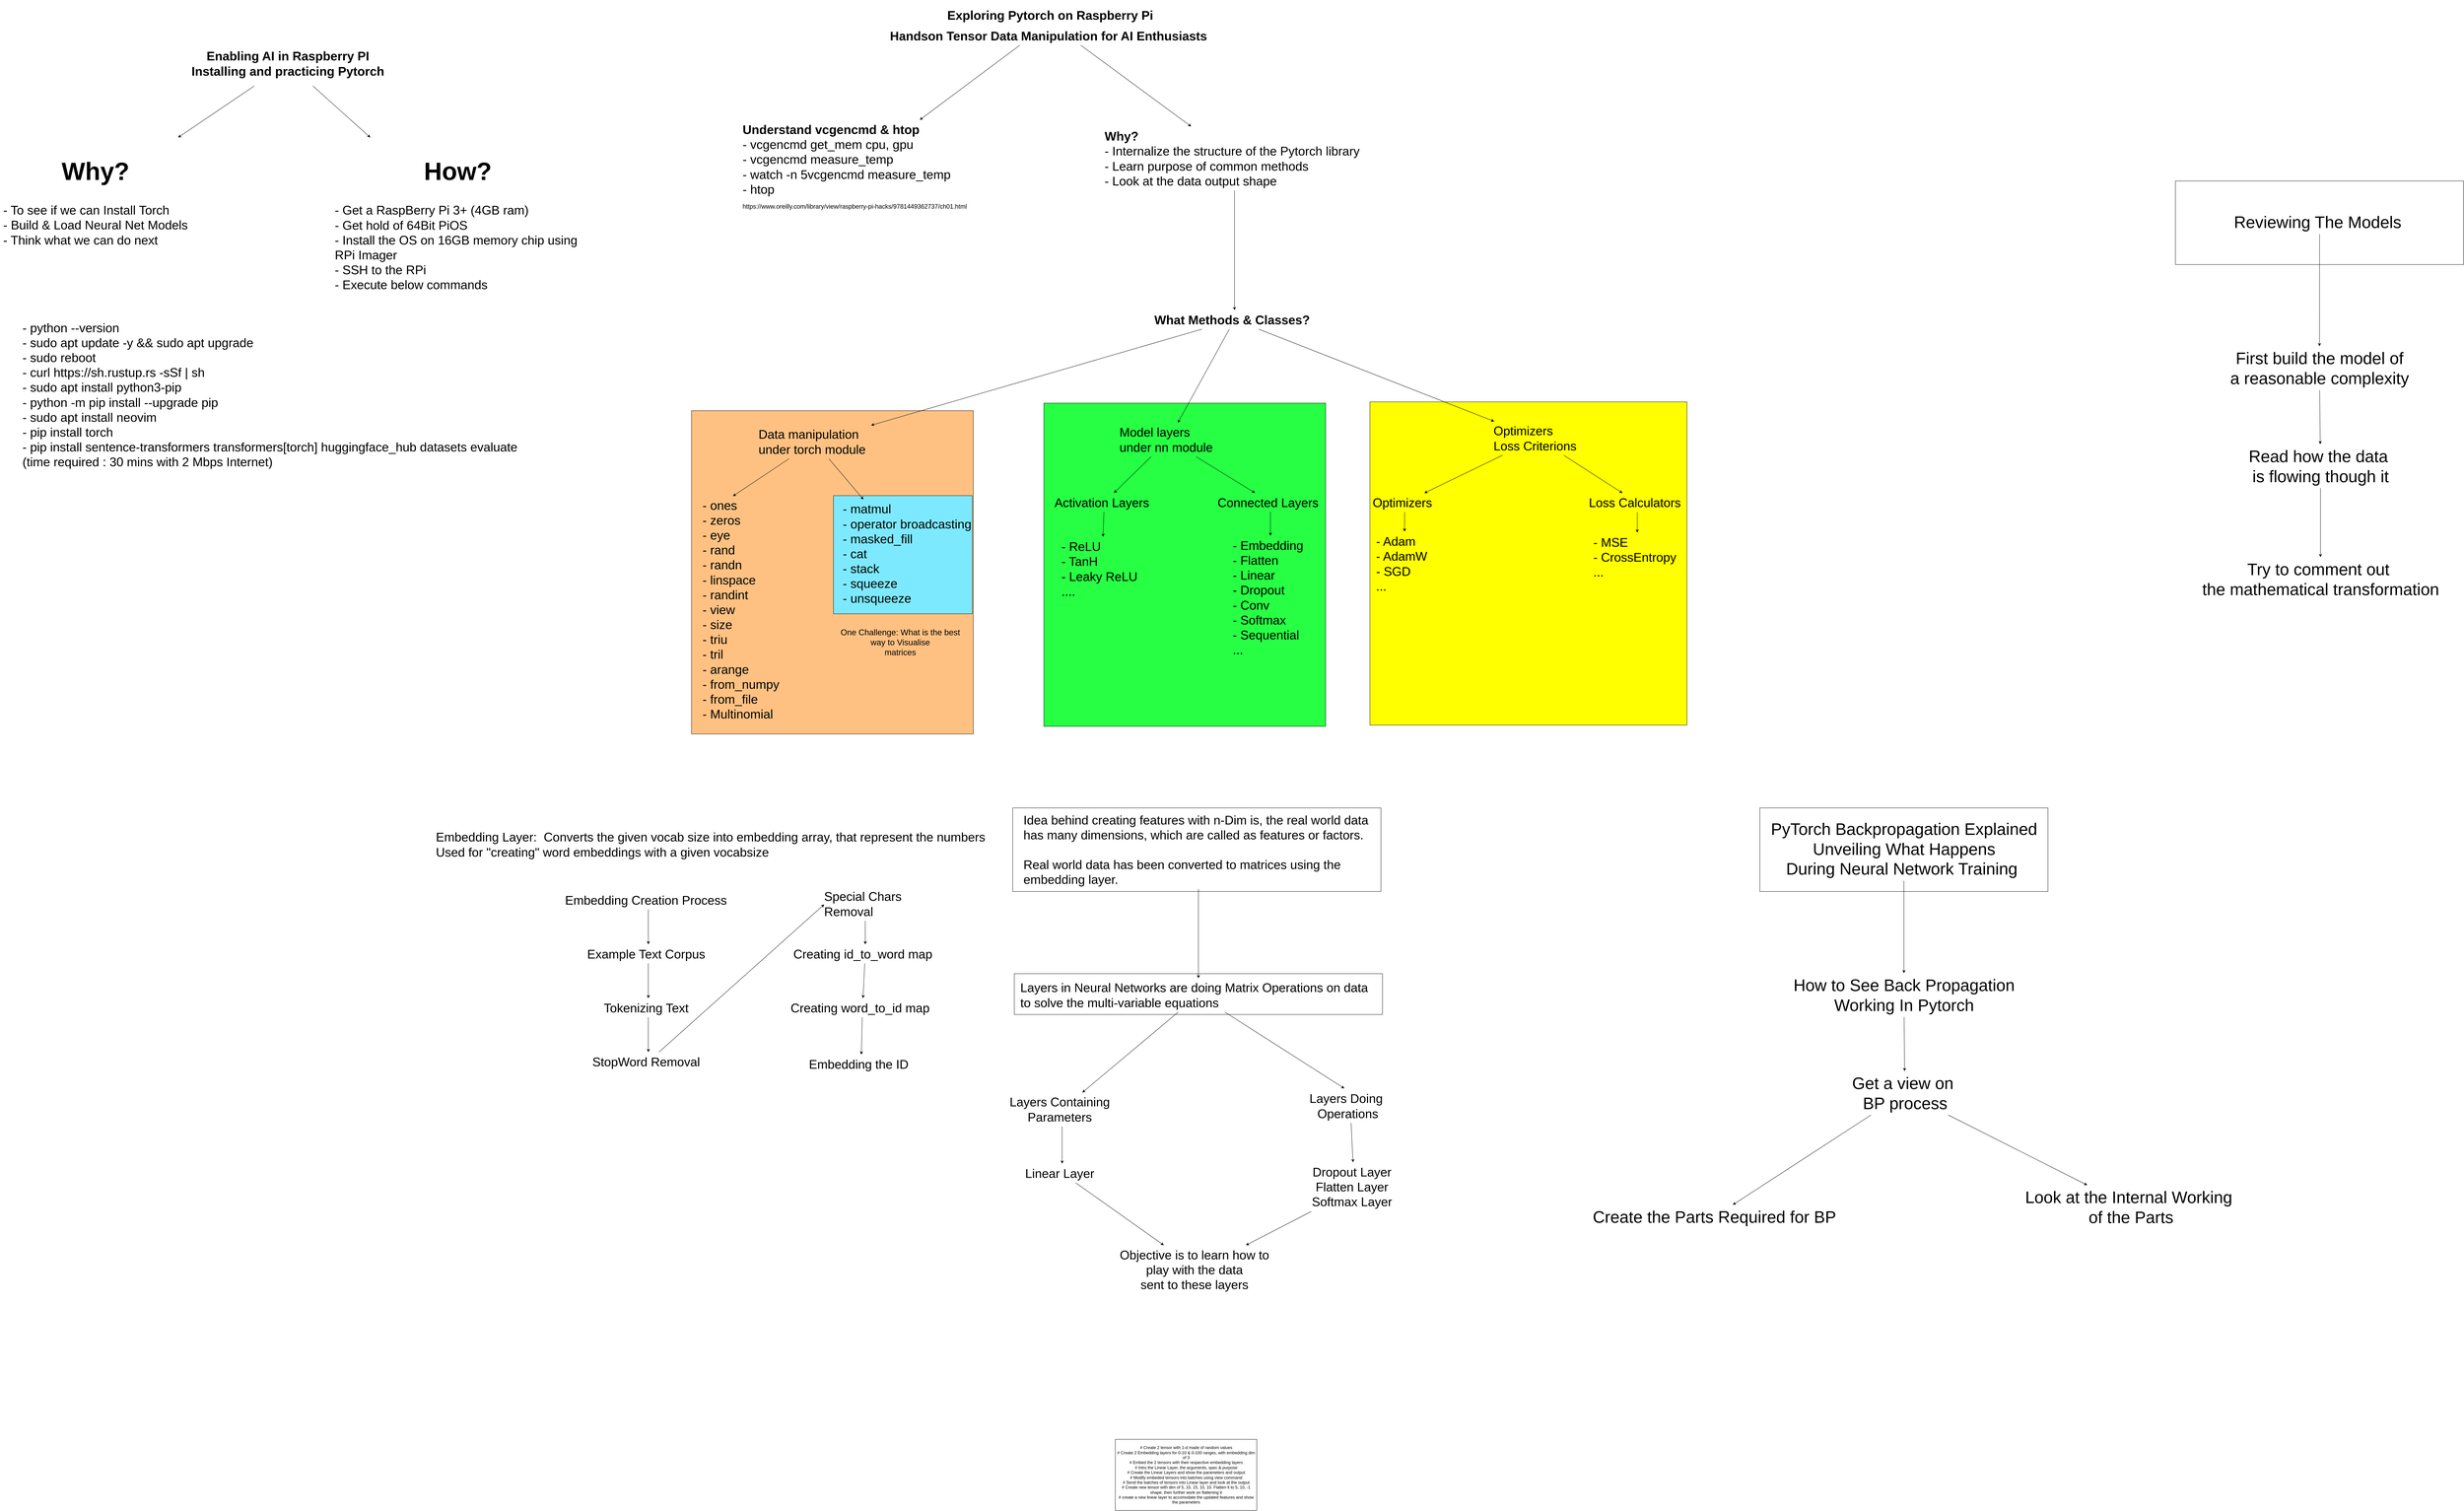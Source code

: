 <mxfile>
    <diagram id="uhR_YKpUravV75lcOqos" name="Page-1">
        <mxGraphModel dx="5395" dy="2340" grid="0" gridSize="10" guides="1" tooltips="1" connect="1" arrows="1" fold="1" page="0" pageScale="1" pageWidth="827" pageHeight="1169" math="0" shadow="0">
            <root>
                <mxCell id="0"/>
                <mxCell id="1" parent="0"/>
                <mxCell id="89" value="" style="whiteSpace=wrap;html=1;" parent="1" vertex="1">
                    <mxGeometry x="4553" y="2326" width="834" height="242" as="geometry"/>
                </mxCell>
                <mxCell id="77" value="" style="whiteSpace=wrap;html=1;" parent="1" vertex="1">
                    <mxGeometry x="2394.5" y="2806" width="1066" height="118" as="geometry"/>
                </mxCell>
                <mxCell id="76" value="" style="whiteSpace=wrap;html=1;" parent="1" vertex="1">
                    <mxGeometry x="2390" y="2326" width="1066" height="242" as="geometry"/>
                </mxCell>
                <mxCell id="49" value="" style="whiteSpace=wrap;html=1;fontSize=18;fillColor=#FFC182;" parent="1" vertex="1">
                    <mxGeometry x="1460" y="1176" width="816" height="936" as="geometry"/>
                </mxCell>
                <mxCell id="52" value="" style="whiteSpace=wrap;html=1;fillColor=#7DE9FF;" parent="1" vertex="1">
                    <mxGeometry x="1871" y="1422" width="402" height="342" as="geometry"/>
                </mxCell>
                <mxCell id="30" value="- matmul&lt;br&gt;- operator broadcasting&lt;br&gt;- masked_fill&lt;br&gt;- cat&lt;br&gt;- stack&lt;br&gt;- squeeze&lt;br&gt;- unsqueeze" style="text;html=1;align=left;verticalAlign=middle;resizable=0;points=[];autosize=1;strokeColor=none;fillColor=none;fontSize=36;" parent="1" vertex="1">
                    <mxGeometry x="1896" y="1433" width="390" height="314" as="geometry"/>
                </mxCell>
                <mxCell id="51" value="" style="whiteSpace=wrap;html=1;fontSize=18;fillColor=#FFFF00;" parent="1" vertex="1">
                    <mxGeometry x="3424" y="1150.5" width="918" height="936" as="geometry"/>
                </mxCell>
                <mxCell id="50" value="" style="whiteSpace=wrap;html=1;fontSize=18;fillColor=#26FF43;" parent="1" vertex="1">
                    <mxGeometry x="2480" y="1154" width="816" height="936" as="geometry"/>
                </mxCell>
                <mxCell id="4" value="" style="edgeStyle=none;html=1;fontSize=36;" parent="1" source="2" target="3" edge="1">
                    <mxGeometry relative="1" as="geometry"/>
                </mxCell>
                <mxCell id="6" style="edgeStyle=none;html=1;fontSize=36;" parent="1" source="2" target="5" edge="1">
                    <mxGeometry relative="1" as="geometry"/>
                </mxCell>
                <mxCell id="2" value="&lt;h1&gt;&lt;font style=&quot;font-size: 36px;&quot;&gt;Enabling AI in Raspberry PI&lt;br&gt;&lt;/font&gt;&lt;font style=&quot;font-size: 36px;&quot;&gt;Installing and practicing Pytorch&lt;/font&gt;&lt;/h1&gt;" style="text;html=1;align=center;verticalAlign=middle;resizable=0;points=[];autosize=1;strokeColor=none;fillColor=none;" parent="1" vertex="1">
                    <mxGeometry x="3" y="105" width="576" height="131" as="geometry"/>
                </mxCell>
                <mxCell id="3" value="&lt;h1&gt;Why?&lt;/h1&gt;&lt;div style=&quot;text-align: left;&quot;&gt;&lt;span style=&quot;background-color: initial;&quot;&gt;- To see if we can Install Torch&lt;/span&gt;&lt;/div&gt;&lt;div style=&quot;text-align: left;&quot;&gt;&lt;span style=&quot;background-color: initial;&quot;&gt;- Build &amp;amp; Load Neural Net Models&lt;/span&gt;&lt;/div&gt;&lt;div style=&quot;text-align: left;&quot;&gt;&lt;span style=&quot;background-color: initial;&quot;&gt;- Think what we can do next&lt;/span&gt;&lt;/div&gt;" style="text;html=1;align=center;verticalAlign=middle;resizable=0;points=[];autosize=1;strokeColor=none;fillColor=none;fontSize=36;" parent="1" vertex="1">
                    <mxGeometry x="-542" y="385" width="552" height="324" as="geometry"/>
                </mxCell>
                <mxCell id="5" value="&lt;h1&gt;How?&lt;/h1&gt;&lt;div style=&quot;text-align: left;&quot;&gt;&lt;span style=&quot;background-color: initial;&quot;&gt;- Get a RaspBerry Pi 3+ (4GB ram)&lt;/span&gt;&lt;/div&gt;&lt;div style=&quot;text-align: left;&quot;&gt;&lt;span style=&quot;background-color: initial;&quot;&gt;- Get hold of 64Bit PiOS&lt;/span&gt;&lt;/div&gt;&lt;div style=&quot;text-align: left;&quot;&gt;&lt;span style=&quot;background-color: initial;&quot;&gt;- Install the OS on 16GB memory chip using&amp;nbsp;&lt;/span&gt;&lt;/div&gt;&lt;div style=&quot;text-align: left;&quot;&gt;&lt;span style=&quot;background-color: initial;&quot;&gt;RPi Imager&lt;/span&gt;&lt;/div&gt;&lt;div style=&quot;text-align: left;&quot;&gt;&lt;span style=&quot;background-color: initial;&quot;&gt;- SSH to the RPi&lt;/span&gt;&lt;/div&gt;&lt;div style=&quot;text-align: left;&quot;&gt;&lt;span style=&quot;background-color: initial;&quot;&gt;- Execute below commands&amp;nbsp;&lt;/span&gt;&lt;/div&gt;" style="text;html=1;align=center;verticalAlign=middle;resizable=0;points=[];autosize=1;strokeColor=none;fillColor=none;fontSize=36;" parent="1" vertex="1">
                    <mxGeometry x="418" y="385" width="730" height="454" as="geometry"/>
                </mxCell>
                <mxCell id="7" value="&lt;div style=&quot;text-align: left;&quot;&gt;-&amp;nbsp;&lt;span style=&quot;background-color: initial;&quot;&gt;python --version&lt;/span&gt;&lt;/div&gt;&lt;div style=&quot;text-align: left;&quot;&gt;- sudo apt update -y &amp;amp;&amp;amp; sudo apt upgrade&lt;/div&gt;&lt;div style=&quot;text-align: left;&quot;&gt;&lt;span style=&quot;background-color: initial;&quot;&gt;- sudo reboot&lt;/span&gt;&lt;br&gt;&lt;/div&gt;&lt;div style=&quot;text-align: left;&quot;&gt;&lt;span style=&quot;background-color: initial;&quot;&gt;- curl https://sh.rustup.rs -sSf | sh&lt;/span&gt;&lt;/div&gt;&lt;div style=&quot;text-align: left;&quot;&gt;&lt;span style=&quot;background-color: initial;&quot;&gt;- sudo apt install python3-pip&lt;/span&gt;&lt;br&gt;&lt;/div&gt;&lt;div style=&quot;text-align: left;&quot;&gt;&lt;span style=&quot;background-color: initial;&quot;&gt;- python -m pip install --upgrade pip&lt;/span&gt;&lt;br&gt;&lt;/div&gt;&lt;div style=&quot;text-align: left;&quot;&gt;&lt;span style=&quot;background-color: initial;&quot;&gt;- sudo apt install neovim&lt;/span&gt;&lt;br&gt;&lt;/div&gt;&lt;div style=&quot;text-align: left;&quot;&gt;&lt;span style=&quot;background-color: initial;&quot;&gt;- pip install torch&lt;/span&gt;&lt;br&gt;&lt;/div&gt;&lt;div style=&quot;text-align: left;&quot;&gt;&lt;span style=&quot;background-color: initial;&quot;&gt;- pip install sentence-transformers transformers[torch] huggingface_hub datasets evaluate&lt;/span&gt;&lt;br&gt;&lt;/div&gt;&lt;div style=&quot;text-align: left;&quot;&gt;&lt;span style=&quot;background-color: initial;&quot;&gt;(time required : 30 mins with 2 Mbps Internet)&lt;/span&gt;&lt;/div&gt;" style="text;html=1;align=center;verticalAlign=middle;resizable=0;points=[];autosize=1;strokeColor=none;fillColor=none;fontSize=36;" parent="1" vertex="1">
                    <mxGeometry x="-487" y="908" width="1451" height="444" as="geometry"/>
                </mxCell>
                <mxCell id="10" value="" style="edgeStyle=none;html=1;fontSize=36;" parent="1" source="8" target="11" edge="1">
                    <mxGeometry relative="1" as="geometry">
                        <mxPoint x="2148.058" y="291" as="targetPoint"/>
                    </mxGeometry>
                </mxCell>
                <mxCell id="16" style="edgeStyle=none;html=1;fontSize=36;" parent="1" source="8" target="14" edge="1">
                    <mxGeometry relative="1" as="geometry"/>
                </mxCell>
                <mxCell id="8" value="&lt;h1&gt;&lt;span style=&quot;font-size: 36px;&quot;&gt;Exploring Pytorch on Raspberry Pi&lt;/span&gt;&lt;/h1&gt;&lt;div&gt;&lt;span style=&quot;font-size: 36px;&quot;&gt;&lt;b&gt;Handson Tensor Data Manipulation for AI Enthusiasts&amp;nbsp;&lt;/b&gt;&lt;/span&gt;&lt;/div&gt;" style="text;html=1;align=center;verticalAlign=middle;resizable=0;points=[];autosize=1;strokeColor=none;fillColor=none;" parent="1" vertex="1">
                    <mxGeometry x="2025" y="-13" width="946" height="131" as="geometry"/>
                </mxCell>
                <mxCell id="11" value="&lt;b&gt;Understand vcgencmd &amp;amp; htop&lt;br&gt;&lt;/b&gt;- vcgencmd get_mem cpu, gpu&lt;br&gt;- vcgencmd measure_temp&lt;br&gt;- watch -n 5vcgencmd measure_temp&lt;br&gt;- htop&lt;br&gt;&lt;font style=&quot;font-size: 18px;&quot;&gt;https://www.oreilly.com/library/view/raspberry-pi-hacks/9781449362737/ch01.html&lt;/font&gt;" style="text;html=1;align=left;verticalAlign=middle;resizable=0;points=[];autosize=1;strokeColor=none;fillColor=none;fontSize=36;" parent="1" vertex="1">
                    <mxGeometry x="1606" y="334" width="667" height="271" as="geometry"/>
                </mxCell>
                <mxCell id="18" value="" style="edgeStyle=none;html=1;fontSize=36;" parent="1" source="14" target="17" edge="1">
                    <mxGeometry relative="1" as="geometry"/>
                </mxCell>
                <mxCell id="14" value="&lt;b&gt;Why?&lt;/b&gt;&lt;br&gt;- Internalize the structure of the Pytorch library&lt;br&gt;- Learn purpose of common methods&amp;nbsp;&lt;br&gt;- Look at the data output shape&amp;nbsp;" style="text;html=1;align=left;verticalAlign=middle;resizable=0;points=[];autosize=1;strokeColor=none;fillColor=none;fontSize=36;" parent="1" vertex="1">
                    <mxGeometry x="2654" y="353" width="756" height="185" as="geometry"/>
                </mxCell>
                <mxCell id="24" style="edgeStyle=none;html=1;fontSize=18;" parent="1" source="17" target="21" edge="1">
                    <mxGeometry relative="1" as="geometry"/>
                </mxCell>
                <mxCell id="25" style="edgeStyle=none;html=1;fontSize=18;" parent="1" source="17" target="22" edge="1">
                    <mxGeometry relative="1" as="geometry"/>
                </mxCell>
                <mxCell id="26" style="edgeStyle=none;html=1;fontSize=18;" parent="1" source="17" target="23" edge="1">
                    <mxGeometry relative="1" as="geometry"/>
                </mxCell>
                <mxCell id="17" value="&lt;b&gt;What Methods &amp;amp; Classes?&lt;/b&gt;" style="text;html=1;align=left;verticalAlign=middle;resizable=0;points=[];autosize=1;strokeColor=none;fillColor=none;fontSize=36;" parent="1" vertex="1">
                    <mxGeometry x="2798" y="885" width="468" height="55" as="geometry"/>
                </mxCell>
                <mxCell id="41" style="edgeStyle=none;html=1;entryX=0.375;entryY=0.002;entryDx=0;entryDy=0;entryPerimeter=0;fontSize=18;" parent="1" source="21" target="29" edge="1">
                    <mxGeometry relative="1" as="geometry"/>
                </mxCell>
                <mxCell id="42" style="edgeStyle=none;html=1;fontSize=18;" parent="1" source="21" target="30" edge="1">
                    <mxGeometry relative="1" as="geometry"/>
                </mxCell>
                <mxCell id="21" value="Data manipulation&lt;br&gt;under torch module" style="text;html=1;align=left;verticalAlign=middle;resizable=0;points=[];autosize=1;strokeColor=none;fillColor=none;fontSize=36;" parent="1" vertex="1">
                    <mxGeometry x="1652" y="1217" width="328" height="98" as="geometry"/>
                </mxCell>
                <mxCell id="43" style="edgeStyle=none;html=1;fontSize=18;" parent="1" source="22" target="39" edge="1">
                    <mxGeometry relative="1" as="geometry"/>
                </mxCell>
                <mxCell id="44" style="edgeStyle=none;html=1;fontSize=18;" parent="1" source="22" target="40" edge="1">
                    <mxGeometry relative="1" as="geometry"/>
                </mxCell>
                <mxCell id="22" value="Optimizers&lt;br&gt;Loss Criterions" style="text;html=1;align=left;verticalAlign=middle;resizable=0;points=[];autosize=1;strokeColor=none;fillColor=none;fontSize=36;" parent="1" vertex="1">
                    <mxGeometry x="3780" y="1207" width="258" height="98" as="geometry"/>
                </mxCell>
                <mxCell id="34" style="edgeStyle=none;html=1;fontSize=18;" parent="1" source="23" target="32" edge="1">
                    <mxGeometry relative="1" as="geometry"/>
                </mxCell>
                <mxCell id="35" style="edgeStyle=none;html=1;fontSize=18;" parent="1" source="23" target="33" edge="1">
                    <mxGeometry relative="1" as="geometry"/>
                </mxCell>
                <mxCell id="23" value="Model layers&lt;br&gt;under nn module" style="text;html=1;align=left;verticalAlign=middle;resizable=0;points=[];autosize=1;strokeColor=none;fillColor=none;fontSize=36;" parent="1" vertex="1">
                    <mxGeometry x="2697" y="1211" width="288" height="98" as="geometry"/>
                </mxCell>
                <mxCell id="29" value="- ones&lt;br&gt;- zeros&lt;br&gt;- eye&lt;br&gt;- rand&lt;br&gt;- randn&lt;br&gt;- linspace&lt;br&gt;- randint&lt;br&gt;- view&lt;br&gt;- size&lt;br&gt;- triu&lt;br&gt;- tril&lt;br&gt;- arange&lt;br&gt;- from_numpy&lt;br&gt;- from_file&lt;br&gt;- Multinomial" style="text;html=1;align=left;verticalAlign=middle;resizable=0;points=[];autosize=1;strokeColor=none;fillColor=none;fontSize=36;" parent="1" vertex="1">
                    <mxGeometry x="1490" y="1422" width="240" height="660" as="geometry"/>
                </mxCell>
                <mxCell id="31" value="- ReLU&lt;br&gt;- TanH&lt;br&gt;- Leaky ReLU&lt;br&gt;...." style="text;html=1;align=left;verticalAlign=middle;resizable=0;points=[];autosize=1;strokeColor=none;fillColor=none;fontSize=36;" parent="1" vertex="1">
                    <mxGeometry x="2529" y="1541" width="238" height="185" as="geometry"/>
                </mxCell>
                <mxCell id="37" style="edgeStyle=none;html=1;fontSize=18;" parent="1" source="32" target="31" edge="1">
                    <mxGeometry relative="1" as="geometry"/>
                </mxCell>
                <mxCell id="32" value="Activation Layers" style="text;html=1;align=left;verticalAlign=middle;resizable=0;points=[];autosize=1;strokeColor=none;fillColor=none;fontSize=36;" parent="1" vertex="1">
                    <mxGeometry x="2509" y="1414" width="292" height="55" as="geometry"/>
                </mxCell>
                <mxCell id="38" style="edgeStyle=none;html=1;fontSize=18;" parent="1" source="33" target="36" edge="1">
                    <mxGeometry relative="1" as="geometry"/>
                </mxCell>
                <mxCell id="33" value="Connected Layers" style="text;html=1;align=left;verticalAlign=middle;resizable=0;points=[];autosize=1;strokeColor=none;fillColor=none;fontSize=36;" parent="1" vertex="1">
                    <mxGeometry x="2981" y="1414" width="310" height="55" as="geometry"/>
                </mxCell>
                <mxCell id="36" value="- Embedding&lt;br&gt;- Flatten&lt;br&gt;- Linear&lt;br&gt;- Dropout&lt;br&gt;- Conv&lt;br&gt;- Softmax&lt;br&gt;- Sequential&lt;br&gt;..." style="text;html=1;align=left;verticalAlign=middle;resizable=0;points=[];autosize=1;strokeColor=none;fillColor=none;fontSize=36;" parent="1" vertex="1">
                    <mxGeometry x="3025" y="1538" width="222" height="358" as="geometry"/>
                </mxCell>
                <mxCell id="46" style="edgeStyle=none;html=1;fontSize=18;" parent="1" source="39" target="45" edge="1">
                    <mxGeometry relative="1" as="geometry"/>
                </mxCell>
                <mxCell id="39" value="Optimizers" style="text;html=1;align=left;verticalAlign=middle;resizable=0;points=[];autosize=1;strokeColor=none;fillColor=none;fontSize=36;" parent="1" vertex="1">
                    <mxGeometry x="3430" y="1414.5" width="190" height="55" as="geometry"/>
                </mxCell>
                <mxCell id="48" style="edgeStyle=none;html=1;fontSize=18;" parent="1" source="40" target="47" edge="1">
                    <mxGeometry relative="1" as="geometry"/>
                </mxCell>
                <mxCell id="40" value="Loss Calculators" style="text;html=1;align=left;verticalAlign=middle;resizable=0;points=[];autosize=1;strokeColor=none;fillColor=none;fontSize=36;" parent="1" vertex="1">
                    <mxGeometry x="4056" y="1414.5" width="284" height="55" as="geometry"/>
                </mxCell>
                <mxCell id="45" value="- Adam&lt;br&gt;- AdamW&lt;br&gt;- SGD&lt;br&gt;..." style="text;html=1;align=left;verticalAlign=middle;resizable=0;points=[];autosize=1;strokeColor=none;fillColor=none;fontSize=36;" parent="1" vertex="1">
                    <mxGeometry x="3440" y="1526" width="166" height="185" as="geometry"/>
                </mxCell>
                <mxCell id="47" value="- MSE&lt;br&gt;- CrossEntropy&lt;br&gt;..." style="text;html=1;align=left;verticalAlign=middle;resizable=0;points=[];autosize=1;strokeColor=none;fillColor=none;fontSize=36;" parent="1" vertex="1">
                    <mxGeometry x="4069" y="1529" width="258" height="142" as="geometry"/>
                </mxCell>
                <mxCell id="53" value="&lt;font style=&quot;font-size: 24px;&quot;&gt;One Challenge: What is the best &lt;br&gt;way to Visualise&lt;br&gt;matrices&lt;br&gt;&lt;/font&gt;" style="text;html=1;align=center;verticalAlign=middle;resizable=0;points=[];autosize=1;strokeColor=none;fillColor=none;" parent="1" vertex="1">
                    <mxGeometry x="1882" y="1798" width="364" height="98" as="geometry"/>
                </mxCell>
                <mxCell id="54" value="&lt;font style=&quot;font-size: 36px;&quot;&gt;Embedding Layer:&amp;nbsp;&amp;nbsp;Converts the given vocab size into embedding array, that represent the numbers&lt;br&gt;Used for &quot;creating&quot; word embeddings with a given vocabsize&lt;/font&gt;" style="text;html=1;align=left;verticalAlign=middle;resizable=0;points=[];autosize=1;strokeColor=none;fillColor=none;" parent="1" vertex="1">
                    <mxGeometry x="718" y="2383" width="1608" height="98" as="geometry"/>
                </mxCell>
                <mxCell id="67" style="edgeStyle=none;html=1;" parent="1" source="55" target="56" edge="1">
                    <mxGeometry relative="1" as="geometry"/>
                </mxCell>
                <mxCell id="55" value="&lt;span style=&quot;font-size: 36px;&quot;&gt;Embedding Creation Process&lt;/span&gt;" style="text;html=1;align=left;verticalAlign=middle;resizable=0;points=[];autosize=1;strokeColor=none;fillColor=none;" parent="1" vertex="1">
                    <mxGeometry x="1092" y="2565" width="486" height="55" as="geometry"/>
                </mxCell>
                <mxCell id="68" style="edgeStyle=none;html=1;" parent="1" source="56" target="57" edge="1">
                    <mxGeometry relative="1" as="geometry"/>
                </mxCell>
                <mxCell id="56" value="&lt;span style=&quot;font-size: 36px;&quot;&gt;Example Text Corpus&lt;/span&gt;" style="text;html=1;align=left;verticalAlign=middle;resizable=0;points=[];autosize=1;strokeColor=none;fillColor=none;" parent="1" vertex="1">
                    <mxGeometry x="1155.5" y="2721" width="359" height="55" as="geometry"/>
                </mxCell>
                <mxCell id="70" style="edgeStyle=none;html=1;" parent="1" source="57" target="58" edge="1">
                    <mxGeometry relative="1" as="geometry"/>
                </mxCell>
                <mxCell id="57" value="&lt;span style=&quot;font-size: 36px;&quot;&gt;Tokenizing Text&lt;/span&gt;" style="text;html=1;align=left;verticalAlign=middle;resizable=0;points=[];autosize=1;strokeColor=none;fillColor=none;" parent="1" vertex="1">
                    <mxGeometry x="1203.5" y="2877" width="263" height="55" as="geometry"/>
                </mxCell>
                <mxCell id="66" style="edgeStyle=none;html=1;entryX=0.009;entryY=0.515;entryDx=0;entryDy=0;entryPerimeter=0;" parent="1" source="58" target="59" edge="1">
                    <mxGeometry relative="1" as="geometry"/>
                </mxCell>
                <mxCell id="58" value="&lt;span style=&quot;font-size: 36px;&quot;&gt;StopWord Removal&lt;/span&gt;" style="text;html=1;align=left;verticalAlign=middle;resizable=0;points=[];autosize=1;strokeColor=none;fillColor=none;" parent="1" vertex="1">
                    <mxGeometry x="1170.5" y="3033" width="329" height="55" as="geometry"/>
                </mxCell>
                <mxCell id="62" style="edgeStyle=none;html=1;" parent="1" source="59" target="61" edge="1">
                    <mxGeometry relative="1" as="geometry"/>
                </mxCell>
                <mxCell id="59" value="&lt;span style=&quot;font-size: 36px;&quot;&gt;Special Chars &lt;br&gt;Removal&lt;/span&gt;" style="text;html=1;align=left;verticalAlign=middle;resizable=0;points=[];autosize=1;strokeColor=none;fillColor=none;" parent="1" vertex="1">
                    <mxGeometry x="1842" y="2555" width="242" height="98" as="geometry"/>
                </mxCell>
                <mxCell id="65" style="edgeStyle=none;html=1;" parent="1" source="60" target="64" edge="1">
                    <mxGeometry relative="1" as="geometry"/>
                </mxCell>
                <mxCell id="60" value="&lt;span style=&quot;font-size: 36px;&quot;&gt;Creating word_to_id map&lt;/span&gt;" style="text;html=1;align=left;verticalAlign=middle;resizable=0;points=[];autosize=1;strokeColor=none;fillColor=none;" parent="1" vertex="1">
                    <mxGeometry x="1745" y="2877" width="420" height="55" as="geometry"/>
                </mxCell>
                <mxCell id="63" style="edgeStyle=none;html=1;" parent="1" source="61" target="60" edge="1">
                    <mxGeometry relative="1" as="geometry"/>
                </mxCell>
                <mxCell id="61" value="&lt;span style=&quot;font-size: 36px;&quot;&gt;Creating id_to_word map&lt;/span&gt;" style="text;html=1;align=left;verticalAlign=middle;resizable=0;points=[];autosize=1;strokeColor=none;fillColor=none;" parent="1" vertex="1">
                    <mxGeometry x="1753" y="2721" width="420" height="55" as="geometry"/>
                </mxCell>
                <mxCell id="64" value="&lt;span style=&quot;font-size: 36px;&quot;&gt;Embedding the ID&lt;/span&gt;" style="text;html=1;align=left;verticalAlign=middle;resizable=0;points=[];autosize=1;strokeColor=none;fillColor=none;" parent="1" vertex="1">
                    <mxGeometry x="1798" y="3040" width="306" height="55" as="geometry"/>
                </mxCell>
                <mxCell id="75" style="edgeStyle=none;html=1;" parent="1" source="71" target="73" edge="1">
                    <mxGeometry relative="1" as="geometry"/>
                </mxCell>
                <mxCell id="79" style="edgeStyle=none;html=1;entryX=0.429;entryY=-0.02;entryDx=0;entryDy=0;entryPerimeter=0;" parent="1" source="71" target="78" edge="1">
                    <mxGeometry relative="1" as="geometry"/>
                </mxCell>
                <mxCell id="71" value="&lt;span style=&quot;font-size: 36px;&quot;&gt;Layers in Neural Networks are doing Matrix Operations on data&amp;nbsp;&lt;br&gt;to solve the multi-variable equations&lt;br&gt;&lt;/span&gt;" style="text;html=1;align=left;verticalAlign=middle;resizable=0;points=[];autosize=1;strokeColor=none;fillColor=none;" parent="1" vertex="1">
                    <mxGeometry x="2410" y="2819" width="1035" height="98" as="geometry"/>
                </mxCell>
                <mxCell id="74" style="edgeStyle=none;html=1;" parent="1" source="72" target="71" edge="1">
                    <mxGeometry relative="1" as="geometry"/>
                </mxCell>
                <mxCell id="72" value="&lt;span style=&quot;font-size: 36px;&quot;&gt;Idea behind creating features with n-Dim&amp;nbsp;is, the real world data &lt;br&gt;has many dimensions, which are called as features or factors.&lt;br&gt;&lt;br&gt;&lt;/span&gt;&lt;span style=&quot;font-size: 36px;&quot;&gt;Real world data has been converted to matrices using the&lt;/span&gt;&lt;br style=&quot;border-color: var(--border-color); font-size: 36px;&quot;&gt;&lt;span style=&quot;font-size: 36px;&quot;&gt;embedding layer.&lt;/span&gt;&lt;span style=&quot;font-size: 36px;&quot;&gt;&lt;br&gt;&lt;/span&gt;" style="text;html=1;align=left;verticalAlign=middle;resizable=0;points=[];autosize=1;strokeColor=none;fillColor=none;" parent="1" vertex="1">
                    <mxGeometry x="2419" y="2333" width="1017" height="228" as="geometry"/>
                </mxCell>
                <mxCell id="82" value="" style="edgeStyle=none;html=1;" parent="1" source="73" target="81" edge="1">
                    <mxGeometry relative="1" as="geometry"/>
                </mxCell>
                <mxCell id="73" value="&lt;div style=&quot;text-align: center;&quot;&gt;&lt;span style=&quot;font-size: 36px; background-color: initial;&quot;&gt;Layers Containing&lt;/span&gt;&lt;/div&gt;&lt;span style=&quot;font-size: 36px;&quot;&gt;&lt;div style=&quot;text-align: center;&quot;&gt;&lt;span style=&quot;background-color: initial;&quot;&gt;Parameters&lt;/span&gt;&lt;/div&gt;&lt;/span&gt;" style="text;html=1;align=left;verticalAlign=middle;resizable=0;points=[];autosize=1;strokeColor=none;fillColor=none;" parent="1" vertex="1">
                    <mxGeometry x="2379" y="3150" width="308" height="98" as="geometry"/>
                </mxCell>
                <mxCell id="84" style="edgeStyle=none;html=1;" parent="1" source="78" target="83" edge="1">
                    <mxGeometry relative="1" as="geometry"/>
                </mxCell>
                <mxCell id="78" value="&lt;div style=&quot;text-align: center;&quot;&gt;&lt;span style=&quot;font-size: 36px;&quot;&gt;Layers Doing&amp;nbsp;&lt;/span&gt;&lt;/div&gt;&lt;div style=&quot;text-align: center;&quot;&gt;&lt;span style=&quot;font-size: 36px;&quot;&gt;Operations&lt;/span&gt;&lt;/div&gt;" style="text;html=1;align=left;verticalAlign=middle;resizable=0;points=[];autosize=1;strokeColor=none;fillColor=none;" parent="1" vertex="1">
                    <mxGeometry x="3247" y="3140" width="240" height="98" as="geometry"/>
                </mxCell>
                <mxCell id="80" value="&lt;div style=&quot;text-align: center;&quot;&gt;&lt;span style=&quot;font-size: 36px;&quot;&gt;Objective is to learn how to&amp;nbsp;&lt;/span&gt;&lt;/div&gt;&lt;div style=&quot;text-align: center;&quot;&gt;&lt;span style=&quot;font-size: 36px;&quot;&gt;play with the data&amp;nbsp;&lt;/span&gt;&lt;/div&gt;&lt;div style=&quot;text-align: center;&quot;&gt;&lt;span style=&quot;font-size: 36px;&quot;&gt;sent to these&amp;nbsp;&lt;/span&gt;&lt;span style=&quot;font-size: 36px; background-color: initial;&quot;&gt;layers&amp;nbsp;&lt;/span&gt;&lt;/div&gt;" style="text;html=1;align=left;verticalAlign=middle;resizable=0;points=[];autosize=1;strokeColor=none;fillColor=none;" parent="1" vertex="1">
                    <mxGeometry x="2697.5" y="3592" width="460" height="142" as="geometry"/>
                </mxCell>
                <mxCell id="86" style="edgeStyle=none;html=1;fontSize=48;" parent="1" source="81" target="80" edge="1">
                    <mxGeometry relative="1" as="geometry"/>
                </mxCell>
                <mxCell id="81" value="&lt;div style=&quot;text-align: center;&quot;&gt;&lt;span style=&quot;font-size: 36px;&quot;&gt;Linear Layer&lt;/span&gt;&lt;/div&gt;" style="text;html=1;align=left;verticalAlign=middle;resizable=0;points=[];autosize=1;strokeColor=none;fillColor=none;" parent="1" vertex="1">
                    <mxGeometry x="2424" y="3356" width="218" height="55" as="geometry"/>
                </mxCell>
                <mxCell id="87" style="edgeStyle=none;html=1;fontSize=48;" parent="1" source="83" target="80" edge="1">
                    <mxGeometry relative="1" as="geometry"/>
                </mxCell>
                <mxCell id="83" value="&lt;div style=&quot;text-align: center;&quot;&gt;&lt;span style=&quot;font-size: 36px;&quot;&gt;Dropout Layer&lt;/span&gt;&lt;/div&gt;&lt;div style=&quot;text-align: center;&quot;&gt;&lt;span style=&quot;font-size: 36px;&quot;&gt;Flatten Layer&lt;/span&gt;&lt;/div&gt;&lt;div style=&quot;text-align: center;&quot;&gt;&lt;span style=&quot;font-size: 36px;&quot;&gt;Softmax Layer&lt;/span&gt;&lt;/div&gt;&lt;div style=&quot;text-align: center;&quot;&gt;&lt;br&gt;&lt;/div&gt;" style="text;html=1;align=left;verticalAlign=middle;resizable=0;points=[];autosize=1;strokeColor=none;fillColor=none;" parent="1" vertex="1">
                    <mxGeometry x="3254" y="3352" width="250" height="156" as="geometry"/>
                </mxCell>
                <mxCell id="85" value="&lt;div&gt;# Create 2 tensor with 1-d made of random values&lt;/div&gt;&lt;div&gt;# Create 2 Embedding layers for 0-10 &amp;amp; 0-100 ranges, with embedding dim of 3&lt;/div&gt;&lt;div&gt;# Embed the 2 tensors with their respective embedding layers&lt;/div&gt;&lt;div&gt;# Intro the Linear Layer, the arguments, spec &amp;amp; purpose&lt;/div&gt;&lt;div&gt;# Create the Linear Layers and show the parameters and output&lt;/div&gt;&lt;div&gt;# Modify embeded tensors into batches using view command&lt;/div&gt;&lt;div&gt;# Send the batches of tensors into Linear layer and look at the output&lt;/div&gt;&lt;div&gt;# Create new tensor with dim of 5, 10, 15, 10, 10. Flatten it to 5, 10, -1 shape, then further work on flattening it&lt;/div&gt;&lt;div&gt;# create a new linear layer to accomodate the updated features and show the parameters&lt;/div&gt;" style="whiteSpace=wrap;html=1;" parent="1" vertex="1">
                    <mxGeometry x="2687" y="4154" width="409.5" height="206" as="geometry"/>
                </mxCell>
                <mxCell id="91" style="edgeStyle=none;html=1;fontSize=48;" parent="1" source="88" target="90" edge="1">
                    <mxGeometry relative="1" as="geometry"/>
                </mxCell>
                <mxCell id="88" value="&lt;font style=&quot;font-size: 48px;&quot;&gt;PyTorch Backpropagation Explained&lt;br&gt;Unveiling What Happens &lt;br&gt;During Neural Network Training&amp;nbsp;&lt;/font&gt;" style="text;html=1;align=center;verticalAlign=middle;resizable=0;points=[];autosize=1;strokeColor=none;fillColor=none;" parent="1" vertex="1">
                    <mxGeometry x="4575.5" y="2352" width="789" height="185" as="geometry"/>
                </mxCell>
                <mxCell id="93" value="" style="edgeStyle=none;html=1;fontSize=48;" parent="1" source="96" target="92" edge="1">
                    <mxGeometry relative="1" as="geometry"/>
                </mxCell>
                <mxCell id="95" value="" style="edgeStyle=none;html=1;fontSize=48;" parent="1" source="96" target="94" edge="1">
                    <mxGeometry relative="1" as="geometry"/>
                </mxCell>
                <mxCell id="97" value="" style="edgeStyle=none;html=1;fontSize=48;" parent="1" source="90" target="96" edge="1">
                    <mxGeometry relative="1" as="geometry"/>
                </mxCell>
                <mxCell id="90" value="&lt;span style=&quot;font-size: 48px;&quot;&gt;How to See Back Propagation &lt;br&gt;Working In Pytorch&lt;/span&gt;" style="text;html=1;align=center;verticalAlign=middle;resizable=0;points=[];autosize=1;strokeColor=none;fillColor=none;" parent="1" vertex="1">
                    <mxGeometry x="4641" y="2804.5" width="658" height="127" as="geometry"/>
                </mxCell>
                <mxCell id="92" value="Create the Parts Required for BP" style="text;html=1;align=center;verticalAlign=middle;resizable=0;points=[];autosize=1;strokeColor=none;fillColor=none;fontSize=48;" parent="1" vertex="1">
                    <mxGeometry x="4060" y="3475" width="722" height="70" as="geometry"/>
                </mxCell>
                <mxCell id="94" value="Look at the Internal Working&amp;nbsp;&lt;br&gt;of the Parts" style="text;html=1;align=center;verticalAlign=middle;resizable=0;points=[];autosize=1;strokeColor=none;fillColor=none;fontSize=48;" parent="1" vertex="1">
                    <mxGeometry x="5311" y="3418" width="631" height="127" as="geometry"/>
                </mxCell>
                <mxCell id="96" value="Get a view on&amp;nbsp;&lt;br&gt;BP process" style="text;html=1;align=center;verticalAlign=middle;resizable=0;points=[];autosize=1;strokeColor=none;fillColor=none;fontSize=48;" parent="1" vertex="1">
                    <mxGeometry x="4810" y="3088" width="325" height="127" as="geometry"/>
                </mxCell>
                <mxCell id="98" value="" style="whiteSpace=wrap;html=1;" vertex="1" parent="1">
                    <mxGeometry x="5756" y="511" width="834" height="242" as="geometry"/>
                </mxCell>
                <mxCell id="99" style="edgeStyle=none;html=1;fontSize=48;" edge="1" source="100" target="104" parent="1">
                    <mxGeometry relative="1" as="geometry"/>
                </mxCell>
                <mxCell id="100" value="&lt;span style=&quot;font-size: 48px;&quot;&gt;Reviewing The Models&amp;nbsp;&lt;/span&gt;" style="text;html=1;align=center;verticalAlign=middle;resizable=0;points=[];autosize=1;strokeColor=none;fillColor=none;" vertex="1" parent="1">
                    <mxGeometry x="5915.5" y="595" width="516" height="70" as="geometry"/>
                </mxCell>
                <mxCell id="101" value="" style="edgeStyle=none;html=1;fontSize=48;" edge="1" source="107" target="105" parent="1">
                    <mxGeometry relative="1" as="geometry"/>
                </mxCell>
                <mxCell id="103" value="" style="edgeStyle=none;html=1;fontSize=48;" edge="1" source="104" target="107" parent="1">
                    <mxGeometry relative="1" as="geometry"/>
                </mxCell>
                <mxCell id="104" value="&lt;span style=&quot;font-size: 48px;&quot;&gt;First build the model of &lt;br&gt;a reasonable complexity&lt;/span&gt;" style="text;html=1;align=center;verticalAlign=middle;resizable=0;points=[];autosize=1;strokeColor=none;fillColor=none;" vertex="1" parent="1">
                    <mxGeometry x="5905" y="989.5" width="536" height="127" as="geometry"/>
                </mxCell>
                <mxCell id="105" value="Try to comment out&amp;nbsp;&lt;br&gt;the mathematical transformation" style="text;html=1;align=center;verticalAlign=middle;resizable=0;points=[];autosize=1;strokeColor=none;fillColor=none;fontSize=48;" vertex="1" parent="1">
                    <mxGeometry x="5824" y="1600" width="704" height="127" as="geometry"/>
                </mxCell>
                <mxCell id="107" value="Read how the data&amp;nbsp;&lt;br&gt;is flowing though it" style="text;html=1;align=center;verticalAlign=middle;resizable=0;points=[];autosize=1;strokeColor=none;fillColor=none;fontSize=48;" vertex="1" parent="1">
                    <mxGeometry x="5959" y="1273" width="434" height="127" as="geometry"/>
                </mxCell>
            </root>
        </mxGraphModel>
    </diagram>
</mxfile>